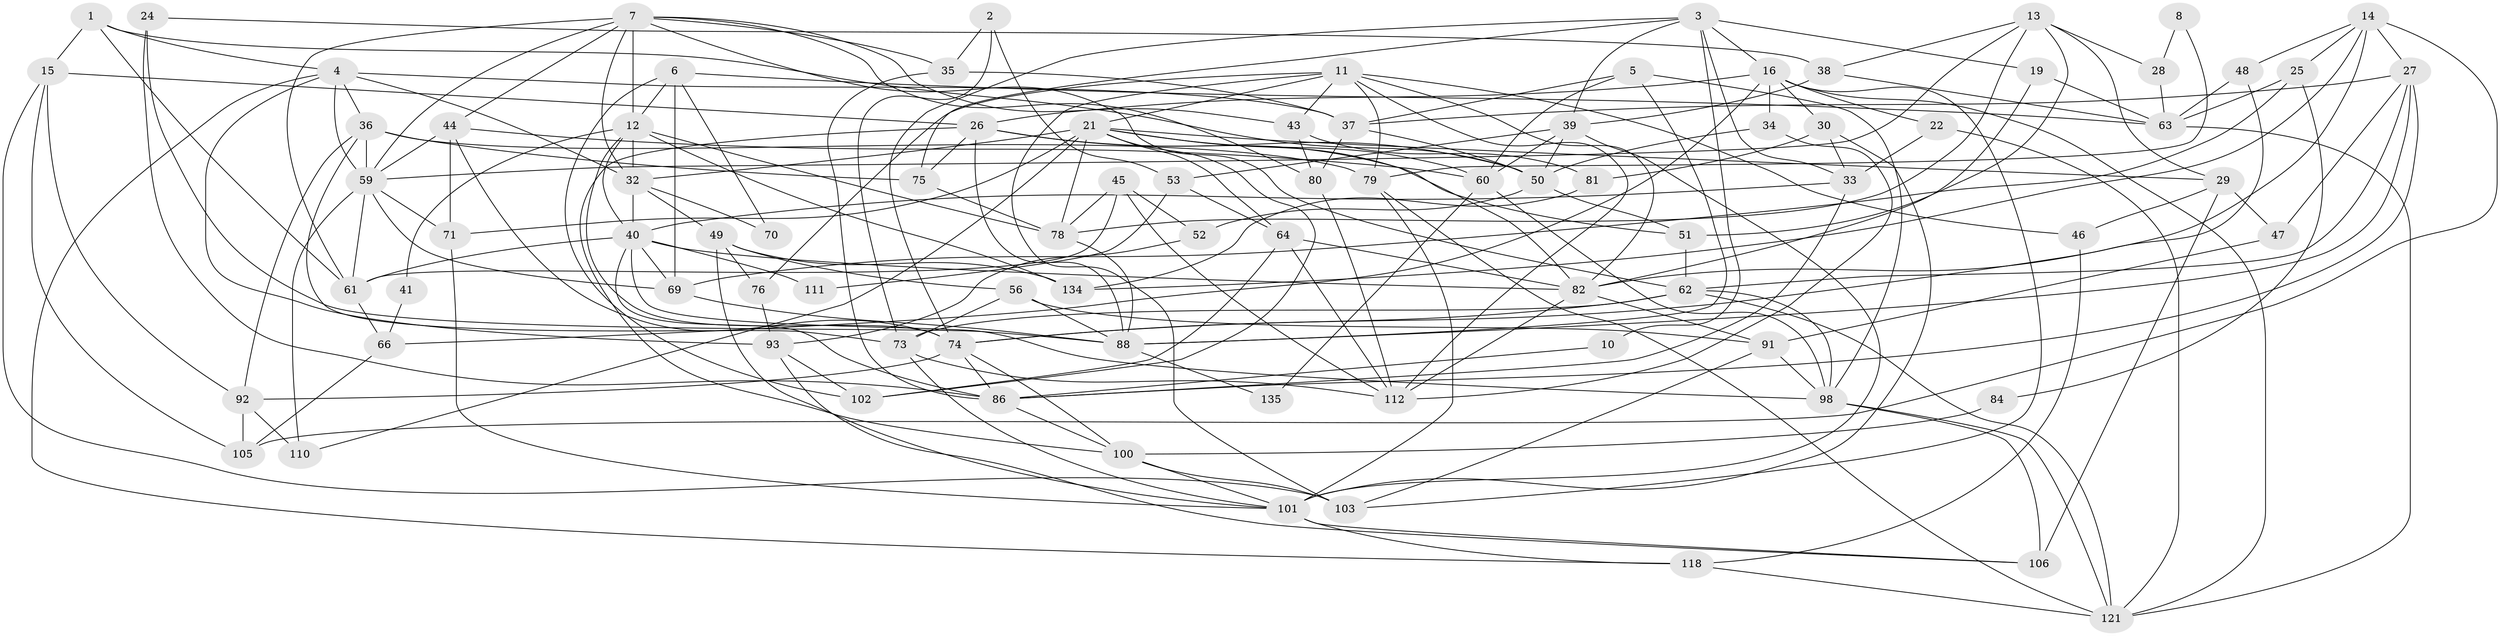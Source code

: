 // Generated by graph-tools (version 1.1) at 2025/24/03/03/25 07:24:04]
// undirected, 86 vertices, 218 edges
graph export_dot {
graph [start="1"]
  node [color=gray90,style=filled];
  1 [super="+9"];
  2;
  3 [super="+89"];
  4 [super="+42"];
  5 [super="+31"];
  6 [super="+83"];
  7 [super="+18"];
  8;
  10;
  11 [super="+17"];
  12 [super="+23"];
  13 [super="+54"];
  14 [super="+65"];
  15;
  16 [super="+20"];
  19;
  21 [super="+114"];
  22 [super="+58"];
  24;
  25;
  26 [super="+126"];
  27 [super="+124"];
  28;
  29 [super="+68"];
  30 [super="+132"];
  32 [super="+87"];
  33;
  34;
  35 [super="+133"];
  36 [super="+57"];
  37 [super="+120"];
  38;
  39 [super="+119"];
  40 [super="+55"];
  41;
  43;
  44 [super="+67"];
  45;
  46;
  47;
  48;
  49;
  50 [super="+128"];
  51;
  52 [super="+129"];
  53;
  56;
  59 [super="+72"];
  60 [super="+99"];
  61 [super="+127"];
  62 [super="+85"];
  63 [super="+131"];
  64 [super="+109"];
  66;
  69;
  70;
  71 [super="+94"];
  73 [super="+95"];
  74 [super="+77"];
  75;
  76;
  78 [super="+97"];
  79;
  80 [super="+96"];
  81;
  82;
  84;
  86 [super="+90"];
  88 [super="+104"];
  91 [super="+115"];
  92 [super="+125"];
  93 [super="+117"];
  98 [super="+123"];
  100 [super="+113"];
  101 [super="+108"];
  102 [super="+116"];
  103;
  105 [super="+107"];
  106;
  110;
  111;
  112 [super="+130"];
  118;
  121 [super="+122"];
  134;
  135;
  1 -- 15;
  1 -- 4;
  1 -- 61;
  1 -- 50;
  2 -- 53;
  2 -- 35;
  2 -- 73;
  3 -- 16;
  3 -- 33;
  3 -- 10;
  3 -- 19;
  3 -- 75;
  3 -- 74;
  3 -- 39;
  4 -- 118;
  4 -- 93;
  4 -- 59;
  4 -- 37;
  4 -- 36;
  4 -- 32;
  5 -- 37;
  5 -- 88;
  5 -- 98;
  5 -- 60;
  6 -- 69;
  6 -- 70;
  6 -- 63;
  6 -- 102;
  6 -- 12;
  7 -- 44;
  7 -- 59;
  7 -- 43;
  7 -- 61;
  7 -- 32;
  7 -- 12;
  7 -- 80;
  7 -- 35;
  7 -- 62;
  8 -- 79;
  8 -- 28;
  10 -- 86;
  11 -- 82;
  11 -- 79;
  11 -- 43;
  11 -- 46;
  11 -- 112;
  11 -- 21;
  11 -- 103;
  11 -- 76;
  12 -- 74;
  12 -- 134;
  12 -- 40;
  12 -- 41;
  12 -- 78;
  12 -- 32;
  13 -- 29;
  13 -- 78;
  13 -- 28;
  13 -- 59;
  13 -- 51;
  13 -- 38;
  14 -- 27 [weight=2];
  14 -- 48;
  14 -- 82;
  14 -- 134;
  14 -- 25;
  14 -- 105;
  15 -- 103;
  15 -- 105;
  15 -- 26;
  15 -- 92;
  16 -- 103;
  16 -- 30;
  16 -- 34;
  16 -- 121;
  16 -- 66;
  16 -- 22;
  16 -- 26;
  19 -- 82;
  19 -- 63;
  21 -- 29;
  21 -- 71;
  21 -- 102;
  21 -- 110;
  21 -- 64;
  21 -- 82;
  21 -- 60;
  21 -- 78;
  21 -- 32;
  22 -- 33;
  22 -- 121;
  24 -- 38;
  24 -- 88;
  24 -- 86;
  25 -- 63;
  25 -- 69;
  25 -- 84;
  26 -- 50;
  26 -- 88;
  26 -- 51;
  26 -- 100;
  26 -- 75;
  27 -- 86;
  27 -- 47;
  27 -- 88;
  27 -- 37;
  27 -- 62;
  28 -- 63;
  29 -- 106;
  29 -- 46;
  29 -- 47;
  30 -- 33;
  30 -- 81;
  30 -- 101;
  32 -- 49;
  32 -- 70;
  32 -- 40;
  33 -- 40;
  33 -- 86;
  34 -- 50;
  34 -- 112;
  35 -- 86;
  35 -- 37;
  36 -- 73;
  36 -- 59;
  36 -- 75;
  36 -- 79;
  36 -- 92;
  37 -- 80;
  37 -- 50;
  38 -- 39 [weight=2];
  38 -- 63;
  39 -- 50;
  39 -- 60;
  39 -- 53;
  39 -- 101;
  40 -- 82;
  40 -- 98;
  40 -- 69;
  40 -- 61;
  40 -- 111;
  40 -- 86;
  41 -- 66;
  43 -- 80;
  43 -- 81;
  44 -- 71;
  44 -- 60;
  44 -- 74;
  44 -- 59;
  45 -- 61;
  45 -- 78;
  45 -- 112;
  45 -- 52;
  46 -- 118;
  47 -- 91;
  48 -- 63;
  48 -- 74;
  49 -- 101;
  49 -- 134;
  49 -- 56;
  49 -- 76;
  50 -- 51;
  50 -- 52;
  51 -- 62;
  52 -- 93;
  53 -- 64;
  53 -- 111;
  56 -- 73;
  56 -- 88;
  56 -- 91;
  59 -- 69;
  59 -- 110;
  59 -- 71;
  59 -- 61;
  60 -- 98;
  60 -- 135;
  61 -- 66;
  62 -- 121;
  62 -- 98;
  62 -- 73;
  62 -- 74;
  63 -- 121;
  64 -- 102;
  64 -- 82;
  64 -- 112;
  66 -- 105;
  69 -- 88;
  71 -- 101;
  73 -- 112;
  73 -- 101;
  74 -- 86;
  74 -- 100;
  74 -- 92;
  75 -- 78;
  76 -- 93;
  78 -- 88;
  79 -- 121;
  79 -- 101;
  80 -- 112;
  81 -- 134;
  82 -- 112;
  82 -- 91;
  84 -- 100;
  86 -- 100;
  88 -- 135;
  91 -- 103;
  91 -- 98;
  92 -- 110;
  92 -- 105;
  93 -- 106;
  93 -- 102;
  98 -- 121;
  98 -- 106;
  100 -- 103;
  100 -- 101;
  101 -- 106;
  101 -- 118;
  118 -- 121;
}
